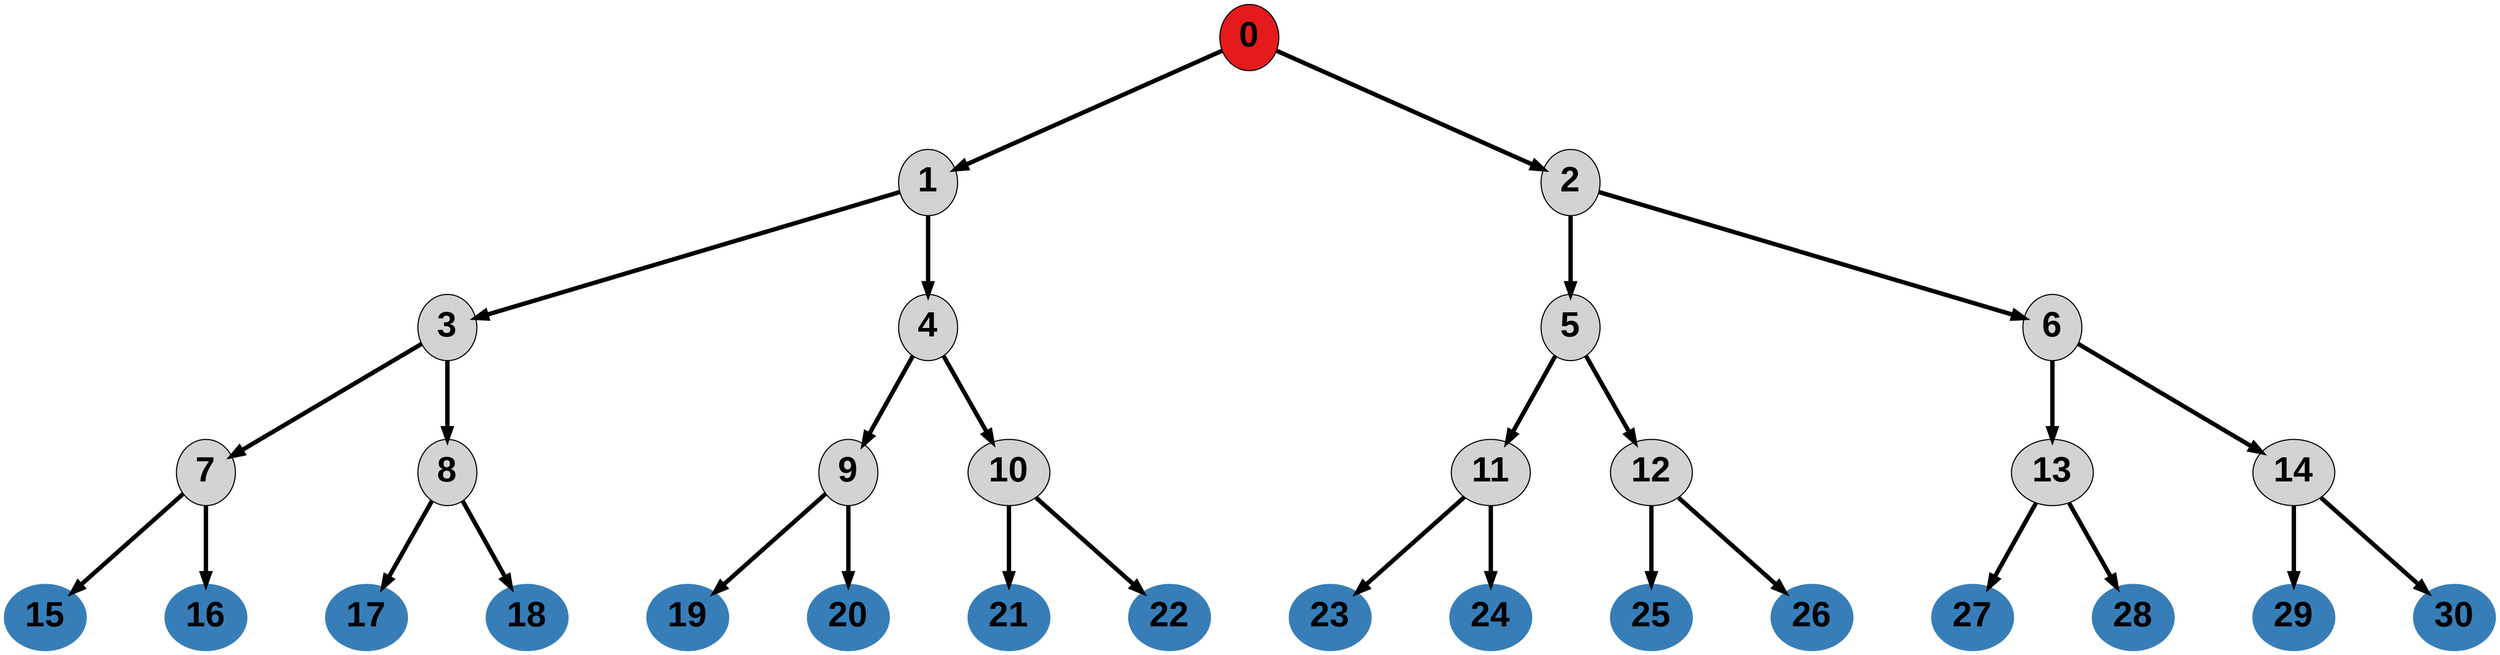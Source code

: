 digraph tdgraph {
        node [style=filled,fontsize=32,fontname="arial bold",colorscheme=set19];
        graph [ordering="out", nodesep=1.0, ranksep=1.0,rankdir=TB,newrank=true];
        edge[penwidth=4,colorscheme=set19]

        // nodes
        "0" [label="0", fillcolor=1];
        "1" [label="1"];

        "2" [label="2"];
        "3" [label="3"];
        "4" [label="4"];
        "5" [label="5"];
        "6" [label="6"];
        "7" [label="7"];
        "8" [label="8"];
        "9" [label="9"];
        "10" [label="10"];
        "11" [label="11"];
        "12" [label="12"];
        "13" [label="13"];
        "14" [label="14"];

        "15" [label="15",color=2];
        "16" [label="16",color=2];
        "17" [label="17",color=2];
        "18" [label="18",color=2];
        "19" [label="19",color=2];
        "20" [label="20",color=2];
        "21" [label="21",color=2];
        "22" [label="22",color=2];
        "23" [label="23",color=2];
        "24" [label="24",color=2];
        "25" [label="25",color=2];
        "26" [label="26",color=2];
        "27" [label="27",color=2];
        "28" [label="28",color=2];
        "29" [label="29",color=2];
        "30" [label="30",color=2];

        // Decomposition edges
        "0" -> {"1", "2"}
        "1" -> {"3","4"};
        "2" -> {"5","6"};

        "3" -> {"7","8"};
        "4" -> {"9", "10"};

        "5" -> {"11","12"}
        "6" -> {"13" "14"};

        "7" -> {"15","16"};
        "8" -> {"17","18"};
        "9" -> {"19","20"};
        "10" -> {"21","22"};
        "11" -> {"23","24"};
        "12" -> {"25","26"};
        "13" -> {"27","28"};
        "14" -> {"29","30"};
        }
